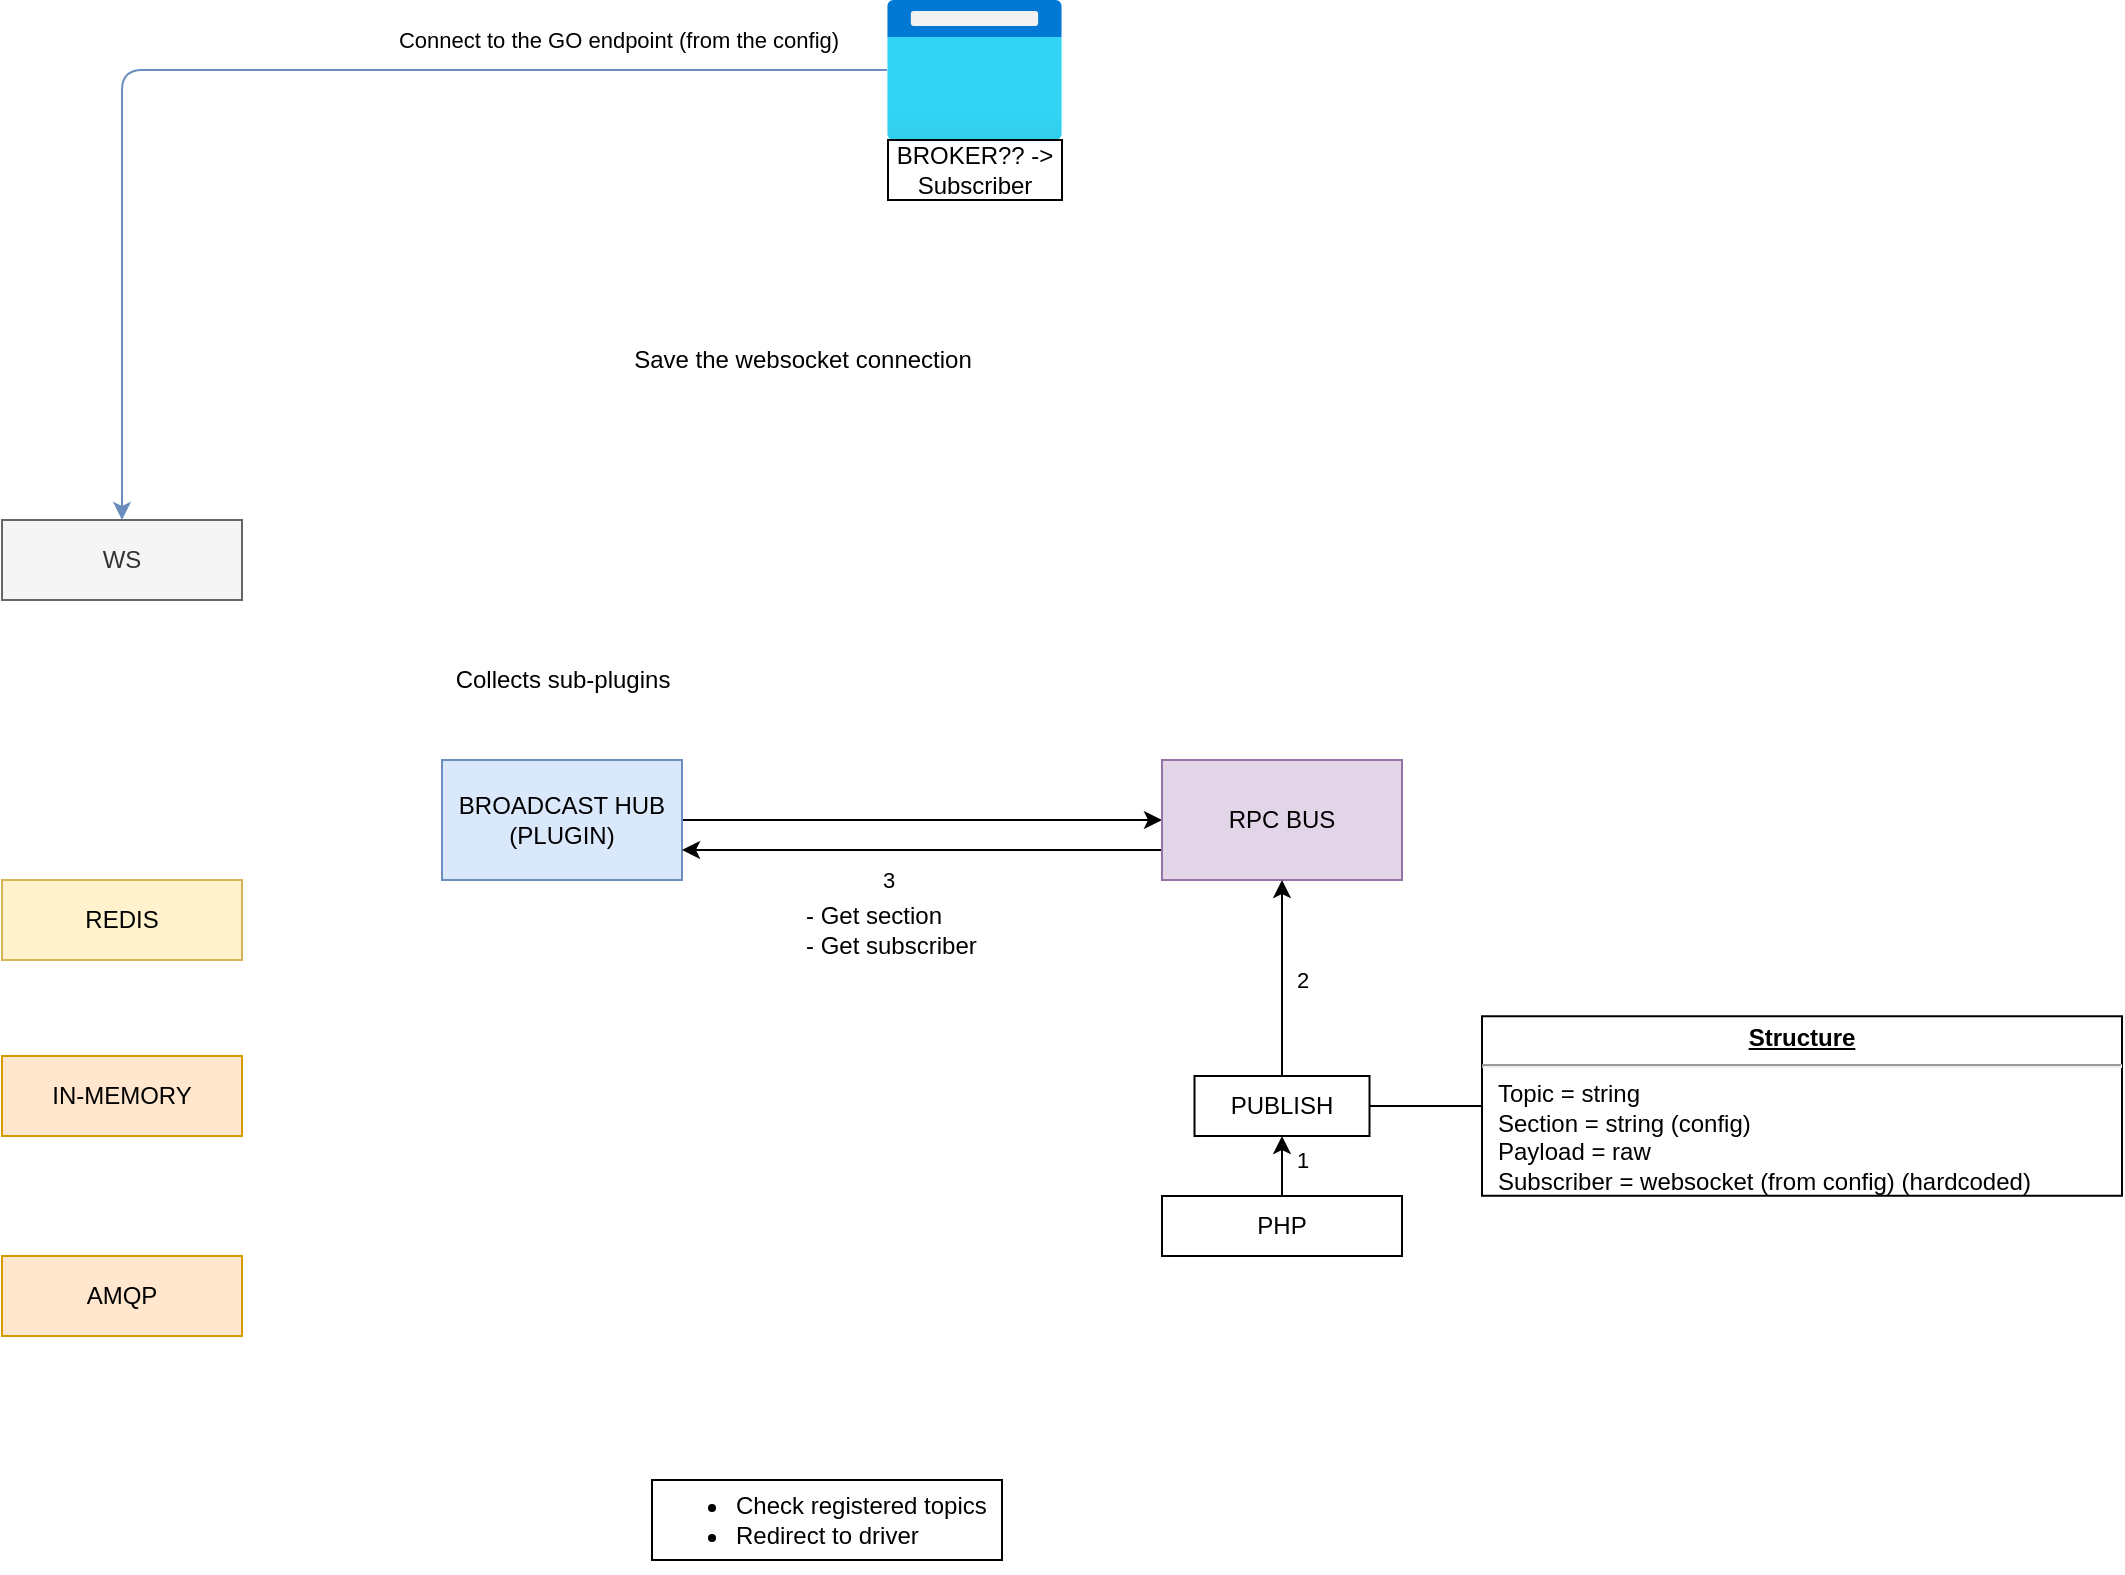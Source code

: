 <mxfile version="14.5.1" type="device"><diagram id="fD2kwGC0DAS2S_q_IsmE" name="Page-1"><mxGraphModel dx="1632" dy="948" grid="1" gridSize="10" guides="1" tooltips="1" connect="1" arrows="1" fold="1" page="1" pageScale="1" pageWidth="1920" pageHeight="1200" math="0" shadow="0"><root><mxCell id="0"/><mxCell id="1" parent="0"/><mxCell id="y4MLTYBancT3lkQri0nA-9" style="edgeStyle=orthogonalEdgeStyle;orthogonalLoop=1;jettySize=auto;html=1;exitX=1;exitY=0.5;exitDx=0;exitDy=0;entryX=0;entryY=0.5;entryDx=0;entryDy=0;" parent="1" source="y4MLTYBancT3lkQri0nA-1" target="y4MLTYBancT3lkQri0nA-10" edge="1"><mxGeometry relative="1" as="geometry"><mxPoint x="620" y="440" as="targetPoint"/></mxGeometry></mxCell><mxCell id="y4MLTYBancT3lkQri0nA-1" value="BROADCAST HUB (PLUGIN)" style="whiteSpace=wrap;html=1;fillColor=#dae8fc;strokeColor=#6c8ebf;fontColor=#000000;" parent="1" vertex="1"><mxGeometry x="430" y="410" width="120" height="60" as="geometry"/></mxCell><mxCell id="y4MLTYBancT3lkQri0nA-2" value="WS" style="whiteSpace=wrap;html=1;fillColor=#f5f5f5;strokeColor=#666666;fontColor=#333333;" parent="1" vertex="1"><mxGeometry x="210" y="290" width="120" height="40" as="geometry"/></mxCell><mxCell id="y4MLTYBancT3lkQri0nA-3" value="REDIS" style="whiteSpace=wrap;html=1;fillColor=#fff2cc;strokeColor=#d6b656;fontColor=#000000;" parent="1" vertex="1"><mxGeometry x="210" y="470" width="120" height="40" as="geometry"/></mxCell><mxCell id="y4MLTYBancT3lkQri0nA-4" value="IN-MEMORY" style="whiteSpace=wrap;html=1;fillColor=#ffe6cc;strokeColor=#d79b00;fontColor=#000000;" parent="1" vertex="1"><mxGeometry x="210" y="558" width="120" height="40" as="geometry"/></mxCell><mxCell id="y4MLTYBancT3lkQri0nA-8" value="Collects sub-plugins" style="text;html=1;align=center;verticalAlign=middle;resizable=0;points=[];autosize=1;" parent="1" vertex="1"><mxGeometry x="430" y="360" width="120" height="20" as="geometry"/></mxCell><mxCell id="34_DfmtK1x9xla_BCLYV-15" value="3" style="edgeStyle=orthogonalEdgeStyle;orthogonalLoop=1;jettySize=auto;html=1;exitX=0;exitY=0.75;exitDx=0;exitDy=0;entryX=1;entryY=0.75;entryDx=0;entryDy=0;" parent="1" source="y4MLTYBancT3lkQri0nA-10" target="y4MLTYBancT3lkQri0nA-1" edge="1"><mxGeometry x="0.143" y="15" relative="1" as="geometry"><mxPoint as="offset"/></mxGeometry></mxCell><mxCell id="y4MLTYBancT3lkQri0nA-10" value="RPC BUS" style="whiteSpace=wrap;html=1;fillColor=#e1d5e7;strokeColor=#9673a6;fontColor=#000000;" parent="1" vertex="1"><mxGeometry x="790" y="410" width="120" height="60" as="geometry"/></mxCell><mxCell id="CDYlmZ7dxupAKddLQDts-6" style="edgeStyle=orthogonalEdgeStyle;orthogonalLoop=1;jettySize=auto;html=1;entryX=0.5;entryY=0;entryDx=0;entryDy=0;fillColor=#dae8fc;strokeColor=#6c8ebf;" parent="1" source="CDYlmZ7dxupAKddLQDts-1" target="y4MLTYBancT3lkQri0nA-2" edge="1"><mxGeometry relative="1" as="geometry"/></mxCell><mxCell id="CDYlmZ7dxupAKddLQDts-8" value="Connect to the GO endpoint (from the config)" style="edgeLabel;html=1;align=center;verticalAlign=middle;resizable=0;points=[];" parent="CDYlmZ7dxupAKddLQDts-6" vertex="1" connectable="0"><mxGeometry x="-0.668" y="-2" relative="1" as="geometry"><mxPoint x="-33.3" y="-13" as="offset"/></mxGeometry></mxCell><mxCell id="CDYlmZ7dxupAKddLQDts-1" value="" style="aspect=fixed;html=1;points=[];align=center;image;fontSize=12;image=img/lib/azure2/general/Browser.svg;" parent="1" vertex="1"><mxGeometry x="652.5" y="30" width="87.5" height="70" as="geometry"/></mxCell><mxCell id="34_DfmtK1x9xla_BCLYV-12" style="edgeStyle=orthogonalEdgeStyle;orthogonalLoop=1;jettySize=auto;html=1;exitX=0.5;exitY=0;exitDx=0;exitDy=0;entryX=0.5;entryY=1;entryDx=0;entryDy=0;" parent="1" source="CDYlmZ7dxupAKddLQDts-3" target="y4MLTYBancT3lkQri0nA-10" edge="1"><mxGeometry relative="1" as="geometry"/></mxCell><mxCell id="34_DfmtK1x9xla_BCLYV-20" value="2" style="edgeLabel;html=1;align=center;verticalAlign=middle;resizable=0;points=[];" parent="34_DfmtK1x9xla_BCLYV-12" vertex="1" connectable="0"><mxGeometry x="0.235" y="-1" relative="1" as="geometry"><mxPoint x="9" y="12.69" as="offset"/></mxGeometry></mxCell><mxCell id="CDYlmZ7dxupAKddLQDts-3" value="PUBLISH" style="whiteSpace=wrap;html=1;" parent="1" vertex="1"><mxGeometry x="806.25" y="568" width="87.5" height="30" as="geometry"/></mxCell><mxCell id="34_DfmtK1x9xla_BCLYV-11" value="1" style="edgeStyle=orthogonalEdgeStyle;orthogonalLoop=1;jettySize=auto;html=1;exitX=0.5;exitY=0;exitDx=0;exitDy=0;entryX=0.5;entryY=1;entryDx=0;entryDy=0;" parent="1" source="CDYlmZ7dxupAKddLQDts-5" target="CDYlmZ7dxupAKddLQDts-3" edge="1"><mxGeometry x="0.2" y="-10" relative="1" as="geometry"><Array as="points"><mxPoint x="850" y="620"/><mxPoint x="850" y="620"/></Array><mxPoint as="offset"/></mxGeometry></mxCell><mxCell id="CDYlmZ7dxupAKddLQDts-5" value="PHP" style="whiteSpace=wrap;html=1;" parent="1" vertex="1"><mxGeometry x="790" y="628" width="120" height="30" as="geometry"/></mxCell><mxCell id="CDYlmZ7dxupAKddLQDts-9" value="Save the websocket connection" style="text;html=1;align=center;verticalAlign=middle;resizable=0;points=[];autosize=1;" parent="1" vertex="1"><mxGeometry x="520" y="200" width="180" height="20" as="geometry"/></mxCell><mxCell id="34_DfmtK1x9xla_BCLYV-1" value="BROKER?? -&amp;gt; Subscriber" style="whiteSpace=wrap;html=1;" parent="1" vertex="1"><mxGeometry x="653" y="100" width="87" height="30" as="geometry"/></mxCell><mxCell id="34_DfmtK1x9xla_BCLYV-9" value="&lt;p style=&quot;margin: 0px ; margin-top: 4px ; text-align: center ; text-decoration: underline&quot;&gt;&lt;b&gt;Structure&lt;/b&gt;&lt;/p&gt;&lt;hr&gt;&lt;p style=&quot;margin: 0px ; margin-left: 8px&quot;&gt;Topic = string&lt;/p&gt;&lt;p style=&quot;margin: 0px ; margin-left: 8px&quot;&gt;Section = string (config)&lt;br&gt;Payload = raw&lt;br&gt;&lt;/p&gt;&lt;p style=&quot;margin: 0px ; margin-left: 8px&quot;&gt;Subscriber = websocket (from config) (hardcoded)&lt;br&gt;&lt;/p&gt;" style="verticalAlign=top;align=left;overflow=fill;fontSize=12;fontFamily=Helvetica;html=1;" parent="1" vertex="1"><mxGeometry x="950" y="538.13" width="320" height="89.75" as="geometry"/></mxCell><mxCell id="34_DfmtK1x9xla_BCLYV-10" value="" style="endArrow=none;html=1;entryX=0;entryY=0.5;entryDx=0;entryDy=0;exitX=1;exitY=0.5;exitDx=0;exitDy=0;" parent="1" source="CDYlmZ7dxupAKddLQDts-3" target="34_DfmtK1x9xla_BCLYV-9" edge="1"><mxGeometry width="50" height="50" relative="1" as="geometry"><mxPoint x="910" y="608" as="sourcePoint"/><mxPoint x="960" y="558" as="targetPoint"/></mxGeometry></mxCell><mxCell id="34_DfmtK1x9xla_BCLYV-13" value="AMQP" style="whiteSpace=wrap;html=1;fillColor=#ffe6cc;strokeColor=#d79b00;fontColor=#000000;" parent="1" vertex="1"><mxGeometry x="210" y="658" width="120" height="40" as="geometry"/></mxCell><mxCell id="34_DfmtK1x9xla_BCLYV-17" value="&lt;ul&gt;&lt;li&gt;Check registered topics&lt;/li&gt;&lt;li&gt;Redirect to driver&lt;/li&gt;&lt;/ul&gt;" style="whiteSpace=wrap;html=1;align=left;" parent="1" vertex="1"><mxGeometry x="535" y="770" width="175" height="40" as="geometry"/></mxCell><mxCell id="Gv0fxr_nQSRMkIa-HHZ8-1" value="- Get section&lt;br&gt;- Get subscriber" style="text;html=1;align=left;verticalAlign=middle;resizable=0;points=[];autosize=1;" parent="1" vertex="1"><mxGeometry x="610" y="480" width="100" height="30" as="geometry"/></mxCell></root></mxGraphModel></diagram></mxfile>